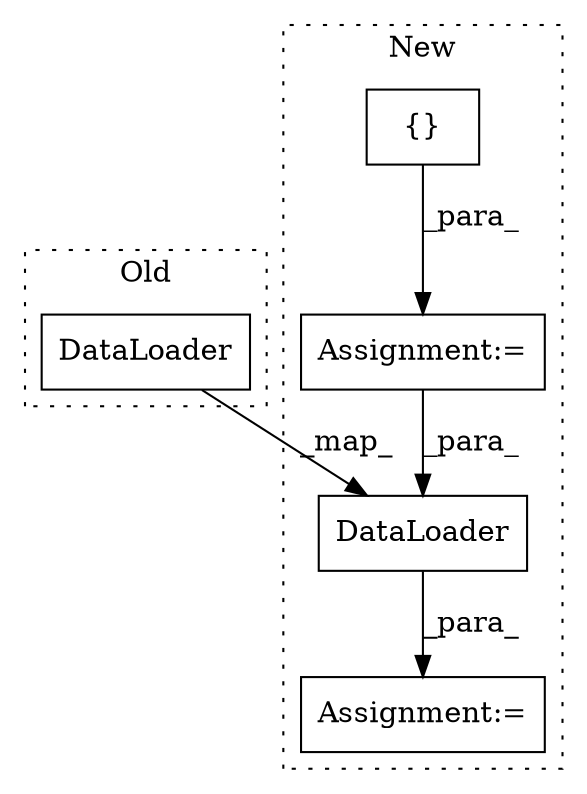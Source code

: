 digraph G {
subgraph cluster0 {
1 [label="DataLoader" a="32" s="433,687" l="11,1" shape="box"];
label = "Old";
style="dotted";
}
subgraph cluster1 {
2 [label="DataLoader" a="32" s="871,962" l="11,1" shape="box"];
3 [label="Assignment:=" a="7" s="853" l="1" shape="box"];
4 [label="Assignment:=" a="7" s="466" l="1" shape="box"];
5 [label="{}" a="4" s="415,448" l="1,1" shape="box"];
label = "New";
style="dotted";
}
1 -> 2 [label="_map_"];
2 -> 3 [label="_para_"];
4 -> 2 [label="_para_"];
5 -> 4 [label="_para_"];
}
